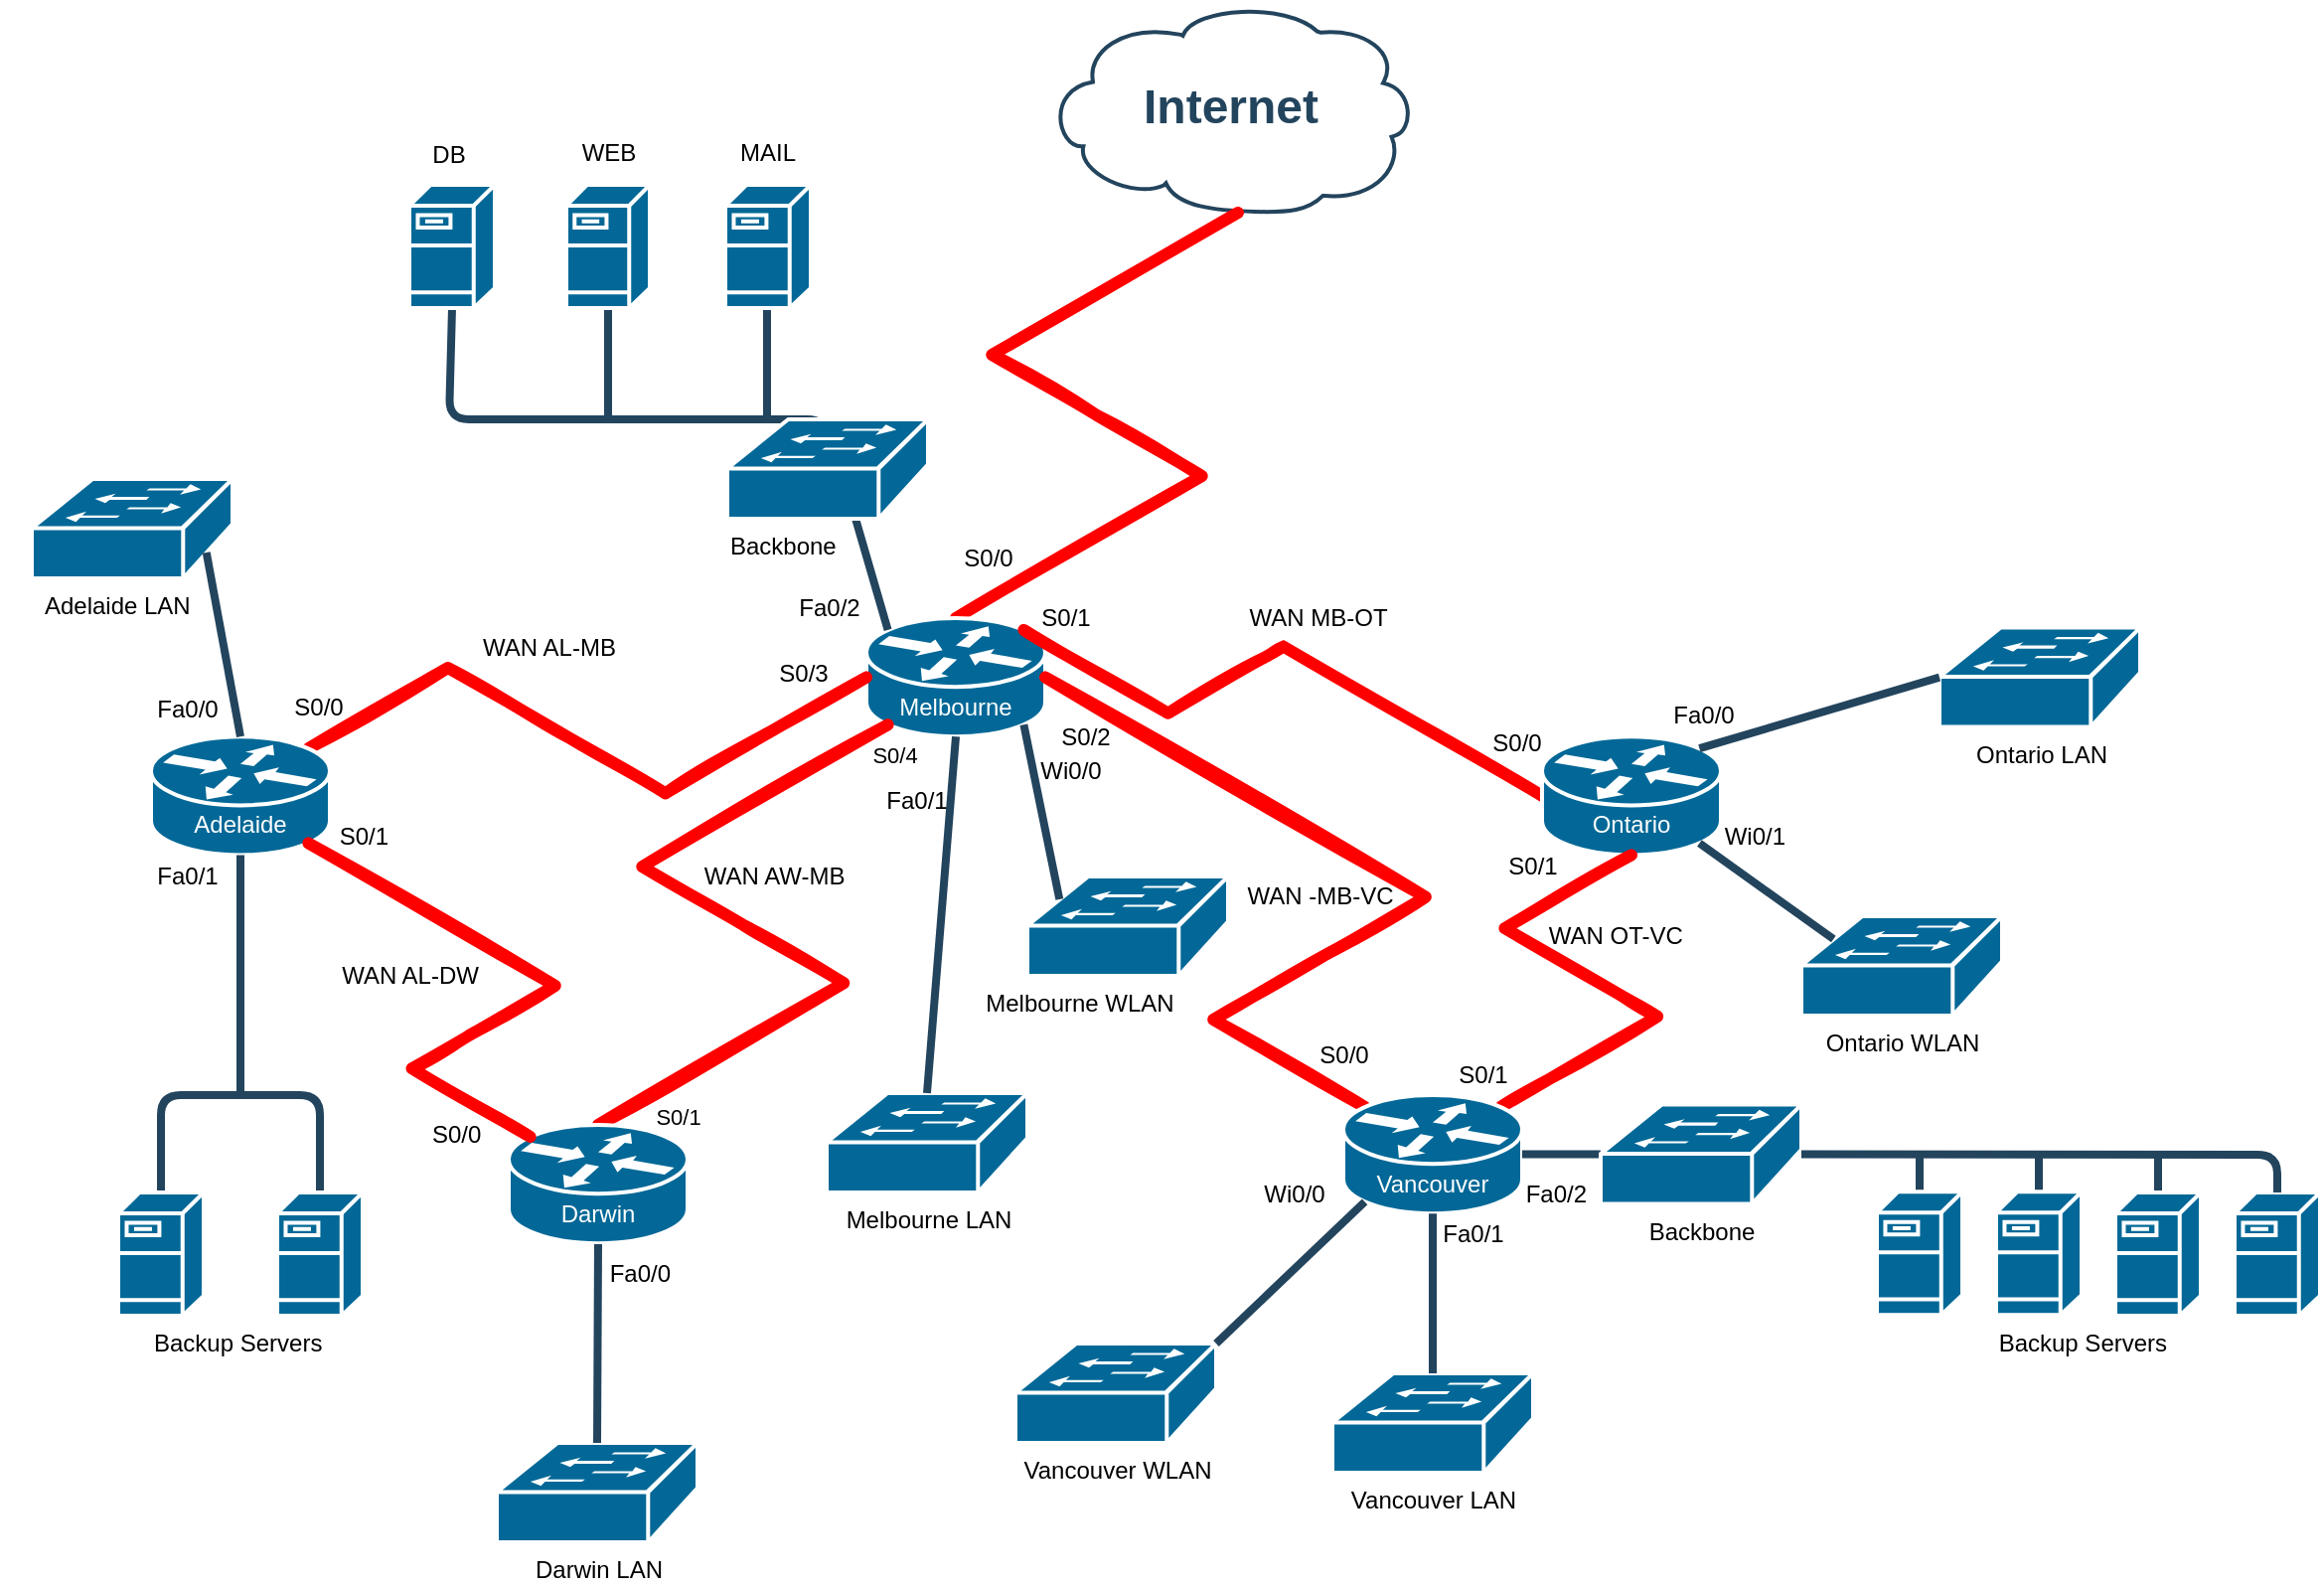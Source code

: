 <mxfile version="16.5.5" type="github">
  <diagram id="6a731a19-8d31-9384-78a2-239565b7b9f0" name="Page-1">
    <mxGraphModel dx="1422" dy="800" grid="1" gridSize="10" guides="1" tooltips="1" connect="1" arrows="1" fold="1" page="1" pageScale="1" pageWidth="827" pageHeight="1169" background="none" math="0" shadow="0">
      <root>
        <mxCell id="0" />
        <mxCell id="1" parent="0" />
        <mxCell id="2109" value="Internet" style="shape=mxgraph.cisco.storage.cloud;html=1;dashed=0;strokeColor=#23445D;fillColor=#ffffff;strokeWidth=2;fontFamily=Helvetica;fontSize=24;fontColor=#23445D;align=center;fontStyle=1" parent="1" vertex="1">
          <mxGeometry x="540" y="50" width="186" height="106" as="geometry" />
        </mxCell>
        <mxCell id="spcKTsgn2pda0706TFlu-2170" style="edgeStyle=isometricEdgeStyle;rounded=0;orthogonalLoop=1;jettySize=auto;html=1;strokeColor=#FF0000;strokeWidth=6;endArrow=none;endFill=0;sketch=1;exitX=0.5;exitY=0;exitDx=0;exitDy=0;exitPerimeter=0;" edge="1" parent="1" source="spcKTsgn2pda0706TFlu-2172">
          <mxGeometry relative="1" as="geometry">
            <mxPoint x="510" y="350" as="sourcePoint" />
            <mxPoint x="637" y="156" as="targetPoint" />
            <Array as="points" />
          </mxGeometry>
        </mxCell>
        <mxCell id="spcKTsgn2pda0706TFlu-2172" value="" style="shape=mxgraph.cisco.routers.router;html=1;pointerEvents=1;dashed=0;fillColor=#036897;strokeColor=#ffffff;strokeWidth=2;verticalLabelPosition=bottom;verticalAlign=top;align=center;outlineConnect=0;" vertex="1" parent="1">
          <mxGeometry x="450" y="360" width="90" height="59.62" as="geometry" />
        </mxCell>
        <mxCell id="spcKTsgn2pda0706TFlu-2173" style="edgeStyle=isometricEdgeStyle;rounded=0;orthogonalLoop=1;jettySize=auto;html=1;strokeColor=#FF0000;strokeWidth=6;endArrow=none;endFill=0;sketch=1;elbow=vertical;entryX=0.88;entryY=0.1;entryDx=0;entryDy=0;entryPerimeter=0;exitX=0;exitY=0.5;exitDx=0;exitDy=0;exitPerimeter=0;" edge="1" parent="1" source="spcKTsgn2pda0706TFlu-2174" target="spcKTsgn2pda0706TFlu-2172">
          <mxGeometry relative="1" as="geometry">
            <mxPoint x="800.8" y="379.582" as="sourcePoint" />
            <mxPoint x="540" y="343.81" as="targetPoint" />
            <Array as="points">
              <mxPoint x="650" y="380" />
              <mxPoint x="670" y="364" />
            </Array>
          </mxGeometry>
        </mxCell>
        <mxCell id="spcKTsgn2pda0706TFlu-2174" value="" style="shape=mxgraph.cisco.routers.router;html=1;pointerEvents=1;dashed=0;fillColor=#036897;strokeColor=#ffffff;strokeWidth=2;verticalLabelPosition=bottom;verticalAlign=top;align=center;outlineConnect=0;" vertex="1" parent="1">
          <mxGeometry x="790" y="419.62" width="90" height="59.62" as="geometry" />
        </mxCell>
        <mxCell id="spcKTsgn2pda0706TFlu-2177" style="edgeStyle=isometricEdgeStyle;rounded=0;orthogonalLoop=1;jettySize=auto;html=1;strokeColor=#FF0000;strokeWidth=6;endArrow=none;endFill=0;sketch=1;elbow=vertical;entryX=1;entryY=0.5;entryDx=0;entryDy=0;entryPerimeter=0;exitX=0.12;exitY=0.1;exitDx=0;exitDy=0;exitPerimeter=0;" edge="1" parent="1" source="spcKTsgn2pda0706TFlu-2180" target="spcKTsgn2pda0706TFlu-2172">
          <mxGeometry relative="1" as="geometry">
            <mxPoint x="700" y="610" as="sourcePoint" />
            <mxPoint x="480" y="509.778" as="targetPoint" />
            <Array as="points">
              <mxPoint x="680" y="530" />
            </Array>
          </mxGeometry>
        </mxCell>
        <mxCell id="spcKTsgn2pda0706TFlu-2178" style="edgeStyle=isometricEdgeStyle;rounded=0;orthogonalLoop=1;jettySize=auto;html=1;strokeColor=#FF0000;strokeWidth=6;endArrow=none;endFill=0;sketch=1;entryX=0.5;entryY=1;entryDx=0;entryDy=0;entryPerimeter=0;exitX=0.88;exitY=0.1;exitDx=0;exitDy=0;exitPerimeter=0;" edge="1" parent="1" source="spcKTsgn2pda0706TFlu-2180" target="spcKTsgn2pda0706TFlu-2174">
          <mxGeometry relative="1" as="geometry">
            <mxPoint x="770" y="620" as="sourcePoint" />
            <mxPoint x="910" y="400" as="targetPoint" />
            <Array as="points">
              <mxPoint x="830" y="550" />
            </Array>
          </mxGeometry>
        </mxCell>
        <mxCell id="spcKTsgn2pda0706TFlu-2180" value="" style="shape=mxgraph.cisco.routers.router;html=1;pointerEvents=1;dashed=0;fillColor=#036897;strokeColor=#ffffff;strokeWidth=2;verticalLabelPosition=bottom;verticalAlign=top;align=center;outlineConnect=0;" vertex="1" parent="1">
          <mxGeometry x="690" y="600" width="90" height="59.62" as="geometry" />
        </mxCell>
        <mxCell id="spcKTsgn2pda0706TFlu-2181" style="edgeStyle=isometricEdgeStyle;rounded=0;orthogonalLoop=1;jettySize=auto;html=1;strokeColor=#FF0000;strokeWidth=6;endArrow=none;endFill=0;sketch=1;entryX=0;entryY=0.5;entryDx=0;entryDy=0;entryPerimeter=0;exitX=0.88;exitY=0.1;exitDx=0;exitDy=0;exitPerimeter=0;" edge="1" parent="1" source="spcKTsgn2pda0706TFlu-2189" target="spcKTsgn2pda0706TFlu-2172">
          <mxGeometry relative="1" as="geometry">
            <mxPoint x="210" y="450" as="sourcePoint" />
            <mxPoint x="640" y="428" as="targetPoint" />
            <Array as="points">
              <mxPoint x="300" y="420" />
            </Array>
          </mxGeometry>
        </mxCell>
        <mxCell id="spcKTsgn2pda0706TFlu-2182" style="edgeStyle=isometricEdgeStyle;rounded=0;orthogonalLoop=1;jettySize=auto;html=1;strokeColor=#FF0000;strokeWidth=6;endArrow=none;endFill=0;sketch=1;entryX=0.12;entryY=0.9;entryDx=0;entryDy=0;entryPerimeter=0;exitX=0.5;exitY=0;exitDx=0;exitDy=0;exitPerimeter=0;" edge="1" parent="1" source="spcKTsgn2pda0706TFlu-2191" target="spcKTsgn2pda0706TFlu-2172">
          <mxGeometry relative="1" as="geometry">
            <mxPoint x="310" y="610" as="sourcePoint" />
            <mxPoint x="440" y="509.778" as="targetPoint" />
          </mxGeometry>
        </mxCell>
        <mxCell id="spcKTsgn2pda0706TFlu-2252" value="S0/4" style="edgeLabel;html=1;align=center;verticalAlign=middle;resizable=0;points=[];fontColor=#000000;" vertex="1" connectable="0" parent="spcKTsgn2pda0706TFlu-2182">
          <mxGeometry x="0.855" y="-10" relative="1" as="geometry">
            <mxPoint x="23" y="-8" as="offset" />
          </mxGeometry>
        </mxCell>
        <mxCell id="spcKTsgn2pda0706TFlu-2266" value="S0/1" style="edgeLabel;html=1;align=center;verticalAlign=middle;resizable=0;points=[];fontColor=#000000;" vertex="1" connectable="0" parent="spcKTsgn2pda0706TFlu-2182">
          <mxGeometry x="-0.802" y="-10" relative="1" as="geometry">
            <mxPoint y="7" as="offset" />
          </mxGeometry>
        </mxCell>
        <mxCell id="spcKTsgn2pda0706TFlu-2183" value="" style="elbow=horizontal;endArrow=none;html=1;strokeColor=#23445D;endFill=0;strokeWidth=4;rounded=1;entryX=0.12;entryY=0.1;entryDx=0;entryDy=0;entryPerimeter=0;startArrow=none;exitX=0.5;exitY=1;exitDx=0;exitDy=0;exitPerimeter=0;" edge="1" parent="1" source="spcKTsgn2pda0706TFlu-2201" target="spcKTsgn2pda0706TFlu-2172">
          <mxGeometry width="100" height="100" relative="1" as="geometry">
            <mxPoint x="240" y="200" as="sourcePoint" />
            <mxPoint x="410" y="350" as="targetPoint" />
            <Array as="points">
              <mxPoint x="240" y="260" />
              <mxPoint x="430" y="260" />
            </Array>
          </mxGeometry>
        </mxCell>
        <mxCell id="spcKTsgn2pda0706TFlu-2184" value="" style="elbow=horizontal;endArrow=none;html=1;strokeColor=#23445D;endFill=0;strokeWidth=4;rounded=1;" edge="1" parent="1">
          <mxGeometry width="100" height="100" relative="1" as="geometry">
            <mxPoint x="320" y="260" as="sourcePoint" />
            <mxPoint x="320" y="200" as="targetPoint" />
          </mxGeometry>
        </mxCell>
        <mxCell id="spcKTsgn2pda0706TFlu-2185" value="" style="elbow=horizontal;endArrow=none;html=1;strokeColor=#23445D;endFill=0;strokeWidth=4;rounded=1;" edge="1" parent="1">
          <mxGeometry width="100" height="100" relative="1" as="geometry">
            <mxPoint x="400" y="260" as="sourcePoint" />
            <mxPoint x="400" y="200" as="targetPoint" />
          </mxGeometry>
        </mxCell>
        <mxCell id="spcKTsgn2pda0706TFlu-2186" value="&lt;font color=&quot;#ffffff&quot;&gt;Melbourne&lt;/font&gt;" style="text;html=1;strokeColor=none;fillColor=none;align=center;verticalAlign=middle;whiteSpace=wrap;rounded=0;" vertex="1" parent="1">
          <mxGeometry x="465" y="389.62" width="60" height="30" as="geometry" />
        </mxCell>
        <mxCell id="spcKTsgn2pda0706TFlu-2187" value="&lt;font color=&quot;#ffffff&quot;&gt;Ontario&lt;/font&gt;" style="text;html=1;strokeColor=none;fillColor=none;align=center;verticalAlign=middle;whiteSpace=wrap;rounded=0;" vertex="1" parent="1">
          <mxGeometry x="805" y="449.24" width="60" height="30" as="geometry" />
        </mxCell>
        <mxCell id="spcKTsgn2pda0706TFlu-2188" value="&lt;font color=&quot;#ffffff&quot;&gt;Vancouver&lt;/font&gt;" style="text;html=1;strokeColor=none;fillColor=none;align=center;verticalAlign=middle;whiteSpace=wrap;rounded=0;" vertex="1" parent="1">
          <mxGeometry x="705" y="629.81" width="60" height="30" as="geometry" />
        </mxCell>
        <mxCell id="spcKTsgn2pda0706TFlu-2189" value="" style="shape=mxgraph.cisco.routers.router;html=1;pointerEvents=1;dashed=0;fillColor=#036897;strokeColor=#ffffff;strokeWidth=2;verticalLabelPosition=bottom;verticalAlign=top;align=center;outlineConnect=0;" vertex="1" parent="1">
          <mxGeometry x="90" y="419.62" width="90" height="59.62" as="geometry" />
        </mxCell>
        <mxCell id="spcKTsgn2pda0706TFlu-2190" value="&lt;font color=&quot;#ffffff&quot;&gt;Adelaide&lt;/font&gt;" style="text;html=1;strokeColor=none;fillColor=none;align=center;verticalAlign=middle;whiteSpace=wrap;rounded=0;" vertex="1" parent="1">
          <mxGeometry x="105" y="449.24" width="60" height="30" as="geometry" />
        </mxCell>
        <mxCell id="spcKTsgn2pda0706TFlu-2191" value="" style="shape=mxgraph.cisco.routers.router;html=1;pointerEvents=1;dashed=0;fillColor=#036897;strokeColor=#ffffff;strokeWidth=2;verticalLabelPosition=bottom;verticalAlign=top;align=center;outlineConnect=0;" vertex="1" parent="1">
          <mxGeometry x="270" y="615" width="90" height="59.62" as="geometry" />
        </mxCell>
        <mxCell id="spcKTsgn2pda0706TFlu-2192" value="&lt;font color=&quot;#ffffff&quot;&gt;Darwin&lt;/font&gt;" style="text;html=1;strokeColor=none;fillColor=none;align=center;verticalAlign=middle;whiteSpace=wrap;rounded=0;" vertex="1" parent="1">
          <mxGeometry x="285" y="644.62" width="60" height="30" as="geometry" />
        </mxCell>
        <mxCell id="spcKTsgn2pda0706TFlu-2193" style="edgeStyle=isometricEdgeStyle;rounded=0;orthogonalLoop=1;jettySize=auto;html=1;strokeColor=#FF0000;strokeWidth=6;endArrow=none;endFill=0;sketch=1;elbow=vertical;entryX=0.88;entryY=0.9;entryDx=0;entryDy=0;entryPerimeter=0;exitX=0.12;exitY=0.1;exitDx=0;exitDy=0;exitPerimeter=0;" edge="1" parent="1" source="spcKTsgn2pda0706TFlu-2191" target="spcKTsgn2pda0706TFlu-2189">
          <mxGeometry relative="1" as="geometry">
            <mxPoint x="490.8" y="505.55" as="sourcePoint" />
            <mxPoint x="230" y="469.778" as="targetPoint" />
            <Array as="points">
              <mxPoint x="250" y="570" />
            </Array>
          </mxGeometry>
        </mxCell>
        <mxCell id="spcKTsgn2pda0706TFlu-2194" value="" style="elbow=horizontal;endArrow=none;html=1;strokeColor=#23445D;endFill=0;strokeWidth=4;rounded=1;entryX=0.5;entryY=1;entryDx=0;entryDy=0;entryPerimeter=0;fontColor=#FFFFFF;" edge="1" parent="1" target="spcKTsgn2pda0706TFlu-2189">
          <mxGeometry width="100" height="100" relative="1" as="geometry">
            <mxPoint x="135" y="600" as="sourcePoint" />
            <mxPoint x="253" y="340" as="targetPoint" />
            <Array as="points">
              <mxPoint x="135" y="540" />
            </Array>
          </mxGeometry>
        </mxCell>
        <mxCell id="spcKTsgn2pda0706TFlu-2195" value="" style="elbow=horizontal;endArrow=none;html=1;strokeColor=#23445D;endFill=0;strokeWidth=4;rounded=1;fontColor=#FFFFFF;" edge="1" parent="1" source="spcKTsgn2pda0706TFlu-2207" target="spcKTsgn2pda0706TFlu-2208">
          <mxGeometry width="100" height="100" relative="1" as="geometry">
            <mxPoint x="95" y="680" as="sourcePoint" />
            <mxPoint x="175" y="680" as="targetPoint" />
            <Array as="points">
              <mxPoint x="95" y="600" />
              <mxPoint x="175" y="600" />
            </Array>
          </mxGeometry>
        </mxCell>
        <mxCell id="spcKTsgn2pda0706TFlu-2196" value="" style="elbow=horizontal;endArrow=none;html=1;strokeColor=#23445D;endFill=0;strokeWidth=4;rounded=1;entryX=1;entryY=0.5;entryDx=0;entryDy=0;entryPerimeter=0;fontColor=#FFFFFF;startArrow=none;" edge="1" parent="1" source="spcKTsgn2pda0706TFlu-2239" target="spcKTsgn2pda0706TFlu-2180">
          <mxGeometry width="100" height="100" relative="1" as="geometry">
            <mxPoint x="1160" y="680" as="sourcePoint" />
            <mxPoint x="880" y="629.62" as="targetPoint" />
            <Array as="points" />
          </mxGeometry>
        </mxCell>
        <mxCell id="spcKTsgn2pda0706TFlu-2197" value="" style="elbow=horizontal;endArrow=none;html=1;strokeColor=#23445D;endFill=0;strokeWidth=4;rounded=1;fontColor=#FFFFFF;" edge="1" parent="1" source="spcKTsgn2pda0706TFlu-2210">
          <mxGeometry width="100" height="100" relative="1" as="geometry">
            <mxPoint x="1100" y="680" as="sourcePoint" />
            <mxPoint x="1100" y="630" as="targetPoint" />
          </mxGeometry>
        </mxCell>
        <mxCell id="spcKTsgn2pda0706TFlu-2199" value="" style="elbow=horizontal;endArrow=none;html=1;strokeColor=#23445D;endFill=0;strokeWidth=4;rounded=1;fontColor=#FFFFFF;" edge="1" parent="1" source="spcKTsgn2pda0706TFlu-2211">
          <mxGeometry width="100" height="100" relative="1" as="geometry">
            <mxPoint x="1040" y="679.62" as="sourcePoint" />
            <mxPoint x="1040" y="629.62" as="targetPoint" />
          </mxGeometry>
        </mxCell>
        <mxCell id="spcKTsgn2pda0706TFlu-2200" value="" style="elbow=horizontal;endArrow=none;html=1;strokeColor=#23445D;endFill=0;strokeWidth=4;rounded=1;fontColor=#FFFFFF;" edge="1" parent="1" source="spcKTsgn2pda0706TFlu-2212">
          <mxGeometry width="100" height="100" relative="1" as="geometry">
            <mxPoint x="980" y="679.62" as="sourcePoint" />
            <mxPoint x="980" y="629.62" as="targetPoint" />
          </mxGeometry>
        </mxCell>
        <mxCell id="spcKTsgn2pda0706TFlu-2201" value="" style="shape=mxgraph.cisco.servers.fileserver;html=1;pointerEvents=1;dashed=0;fillColor=#036897;strokeColor=#ffffff;strokeWidth=2;verticalLabelPosition=bottom;verticalAlign=top;align=center;outlineConnect=0;" vertex="1" parent="1">
          <mxGeometry x="220" y="142" width="43" height="62" as="geometry" />
        </mxCell>
        <mxCell id="spcKTsgn2pda0706TFlu-2202" value="" style="shape=mxgraph.cisco.servers.fileserver;html=1;pointerEvents=1;dashed=0;fillColor=#036897;strokeColor=#ffffff;strokeWidth=2;verticalLabelPosition=bottom;verticalAlign=top;align=center;outlineConnect=0;" vertex="1" parent="1">
          <mxGeometry x="299" y="142" width="42" height="62" as="geometry" />
        </mxCell>
        <mxCell id="spcKTsgn2pda0706TFlu-2203" value="" style="shape=mxgraph.cisco.servers.fileserver;html=1;pointerEvents=1;dashed=0;fillColor=#036897;strokeColor=#ffffff;strokeWidth=2;verticalLabelPosition=bottom;verticalAlign=top;align=center;outlineConnect=0;" vertex="1" parent="1">
          <mxGeometry x="379" y="142" width="43" height="62" as="geometry" />
        </mxCell>
        <mxCell id="spcKTsgn2pda0706TFlu-2204" value="DB" style="text;html=1;strokeColor=none;fillColor=none;align=center;verticalAlign=middle;whiteSpace=wrap;rounded=0;fontColor=#000000;" vertex="1" parent="1">
          <mxGeometry x="210" y="112" width="60" height="30" as="geometry" />
        </mxCell>
        <mxCell id="spcKTsgn2pda0706TFlu-2205" value="WEB" style="text;html=1;align=center;verticalAlign=middle;resizable=0;points=[];autosize=1;strokeColor=none;fillColor=none;fontColor=#000000;" vertex="1" parent="1">
          <mxGeometry x="300" y="116" width="40" height="20" as="geometry" />
        </mxCell>
        <mxCell id="spcKTsgn2pda0706TFlu-2206" value="MAIL" style="text;html=1;align=center;verticalAlign=middle;resizable=0;points=[];autosize=1;strokeColor=none;fillColor=none;fontColor=#000000;" vertex="1" parent="1">
          <mxGeometry x="380" y="116" width="40" height="20" as="geometry" />
        </mxCell>
        <mxCell id="spcKTsgn2pda0706TFlu-2207" value="&amp;nbsp; &amp;nbsp; &amp;nbsp; &amp;nbsp; &amp;nbsp; &amp;nbsp; &amp;nbsp; &amp;nbsp; &amp;nbsp; &amp;nbsp; &amp;nbsp; &amp;nbsp;Backup Servers" style="shape=mxgraph.cisco.servers.fileserver;html=1;pointerEvents=1;dashed=0;fillColor=#036897;strokeColor=#ffffff;strokeWidth=2;verticalLabelPosition=bottom;verticalAlign=top;align=center;outlineConnect=0;fontColor=#000000;" vertex="1" parent="1">
          <mxGeometry x="73.5" y="649" width="43" height="62" as="geometry" />
        </mxCell>
        <mxCell id="spcKTsgn2pda0706TFlu-2208" value="" style="shape=mxgraph.cisco.servers.fileserver;html=1;pointerEvents=1;dashed=0;fillColor=#036897;strokeColor=#ffffff;strokeWidth=2;verticalLabelPosition=bottom;verticalAlign=top;align=center;outlineConnect=0;fontColor=#000000;" vertex="1" parent="1">
          <mxGeometry x="153.5" y="649" width="43" height="62" as="geometry" />
        </mxCell>
        <mxCell id="spcKTsgn2pda0706TFlu-2209" value="" style="shape=mxgraph.cisco.servers.fileserver;html=1;pointerEvents=1;dashed=0;fillColor=#036897;strokeColor=#ffffff;strokeWidth=2;verticalLabelPosition=bottom;verticalAlign=top;align=center;outlineConnect=0;fontColor=#000000;" vertex="1" parent="1">
          <mxGeometry x="1138.5" y="649" width="43" height="62" as="geometry" />
        </mxCell>
        <mxCell id="spcKTsgn2pda0706TFlu-2210" value="" style="shape=mxgraph.cisco.servers.fileserver;html=1;pointerEvents=1;dashed=0;fillColor=#036897;strokeColor=#ffffff;strokeWidth=2;verticalLabelPosition=bottom;verticalAlign=top;align=center;outlineConnect=0;fontColor=#000000;" vertex="1" parent="1">
          <mxGeometry x="1078.5" y="649" width="43" height="62" as="geometry" />
        </mxCell>
        <mxCell id="spcKTsgn2pda0706TFlu-2211" value="&amp;nbsp; &amp;nbsp; &amp;nbsp; &amp;nbsp; &amp;nbsp; &amp;nbsp; &amp;nbsp;Backup Servers" style="shape=mxgraph.cisco.servers.fileserver;html=1;pointerEvents=1;dashed=0;fillColor=#036897;strokeColor=#ffffff;strokeWidth=2;verticalLabelPosition=bottom;verticalAlign=top;align=center;outlineConnect=0;fontColor=#000000;" vertex="1" parent="1">
          <mxGeometry x="1018.5" y="648.62" width="43" height="62" as="geometry" />
        </mxCell>
        <mxCell id="spcKTsgn2pda0706TFlu-2212" value="" style="shape=mxgraph.cisco.servers.fileserver;html=1;pointerEvents=1;dashed=0;fillColor=#036897;strokeColor=#ffffff;strokeWidth=2;verticalLabelPosition=bottom;verticalAlign=top;align=center;outlineConnect=0;fontColor=#000000;" vertex="1" parent="1">
          <mxGeometry x="958.5" y="648.62" width="43" height="62" as="geometry" />
        </mxCell>
        <mxCell id="spcKTsgn2pda0706TFlu-2218" value="Melbourne LAN" style="shape=mxgraph.cisco.switches.workgroup_switch;html=1;pointerEvents=1;dashed=0;fillColor=#036897;strokeColor=#ffffff;strokeWidth=2;verticalLabelPosition=bottom;verticalAlign=top;align=center;outlineConnect=0;fontColor=#000000;" vertex="1" parent="1">
          <mxGeometry x="430.0" y="599" width="101" height="50" as="geometry" />
        </mxCell>
        <mxCell id="spcKTsgn2pda0706TFlu-2219" value="" style="elbow=horizontal;endArrow=none;html=1;strokeColor=#23445D;endFill=0;strokeWidth=4;rounded=1;fontColor=#000000;exitX=0.5;exitY=0;exitDx=0;exitDy=0;exitPerimeter=0;entryX=0.5;entryY=1;entryDx=0;entryDy=0;entryPerimeter=0;" edge="1" source="spcKTsgn2pda0706TFlu-2218" parent="1" target="spcKTsgn2pda0706TFlu-2172">
          <mxGeometry width="100" height="100" relative="1" as="geometry">
            <mxPoint x="448" y="840.06" as="sourcePoint" />
            <mxPoint x="495" y="434.62" as="targetPoint" />
          </mxGeometry>
        </mxCell>
        <mxCell id="spcKTsgn2pda0706TFlu-2220" value="Melbourne WLAN&amp;nbsp; &amp;nbsp; &amp;nbsp; &amp;nbsp; &amp;nbsp; &amp;nbsp; &amp;nbsp; &amp;nbsp;" style="shape=mxgraph.cisco.switches.workgroup_switch;html=1;pointerEvents=1;dashed=0;fillColor=#036897;strokeColor=#ffffff;strokeWidth=2;verticalLabelPosition=bottom;verticalAlign=top;align=center;outlineConnect=0;fontColor=#000000;" vertex="1" parent="1">
          <mxGeometry x="531.0" y="490" width="101" height="50" as="geometry" />
        </mxCell>
        <mxCell id="spcKTsgn2pda0706TFlu-2221" value="" style="elbow=horizontal;endArrow=none;html=1;strokeColor=#23445D;endFill=0;strokeWidth=4;rounded=1;fontColor=#000000;exitX=0.16;exitY=0.23;exitDx=0;exitDy=0;exitPerimeter=0;entryX=0.88;entryY=0.9;entryDx=0;entryDy=0;entryPerimeter=0;" edge="1" source="spcKTsgn2pda0706TFlu-2220" parent="1" target="spcKTsgn2pda0706TFlu-2172">
          <mxGeometry width="100" height="100" relative="1" as="geometry">
            <mxPoint x="498" y="539.49" as="sourcePoint" />
            <mxPoint x="571" y="374.43" as="targetPoint" />
          </mxGeometry>
        </mxCell>
        <mxCell id="spcKTsgn2pda0706TFlu-2222" value="Adelaide LAN&amp;nbsp; &amp;nbsp; &amp;nbsp;" style="shape=mxgraph.cisco.switches.workgroup_switch;html=1;pointerEvents=1;dashed=0;fillColor=#036897;strokeColor=#ffffff;strokeWidth=2;verticalLabelPosition=bottom;verticalAlign=top;align=center;outlineConnect=0;fontColor=#000000;" vertex="1" parent="1">
          <mxGeometry x="30.0" y="290" width="101" height="50" as="geometry" />
        </mxCell>
        <mxCell id="spcKTsgn2pda0706TFlu-2223" value="" style="elbow=horizontal;endArrow=none;html=1;strokeColor=#23445D;endFill=0;strokeWidth=4;rounded=1;fontColor=#000000;exitX=0.87;exitY=0.74;exitDx=0;exitDy=0;exitPerimeter=0;entryX=0.5;entryY=0;entryDx=0;entryDy=0;entryPerimeter=0;" edge="1" source="spcKTsgn2pda0706TFlu-2222" parent="1" target="spcKTsgn2pda0706TFlu-2189">
          <mxGeometry width="100" height="100" relative="1" as="geometry">
            <mxPoint x="-2" y="335.06" as="sourcePoint" />
            <mxPoint x="91" y="409.62" as="targetPoint" />
          </mxGeometry>
        </mxCell>
        <mxCell id="spcKTsgn2pda0706TFlu-2224" value="Darwin LAN" style="shape=mxgraph.cisco.switches.workgroup_switch;html=1;pointerEvents=1;dashed=0;fillColor=#036897;strokeColor=#ffffff;strokeWidth=2;verticalLabelPosition=bottom;verticalAlign=top;align=center;outlineConnect=0;fontColor=#000000;" vertex="1" parent="1">
          <mxGeometry x="264.0" y="775" width="101" height="50" as="geometry" />
        </mxCell>
        <mxCell id="spcKTsgn2pda0706TFlu-2225" value="" style="elbow=horizontal;endArrow=none;html=1;strokeColor=#23445D;endFill=0;strokeWidth=4;rounded=1;fontColor=#000000;exitX=0.5;exitY=0;exitDx=0;exitDy=0;exitPerimeter=0;" edge="1" source="spcKTsgn2pda0706TFlu-2224" parent="1">
          <mxGeometry width="100" height="100" relative="1" as="geometry">
            <mxPoint x="242" y="840.06" as="sourcePoint" />
            <mxPoint x="315" y="675" as="targetPoint" />
          </mxGeometry>
        </mxCell>
        <mxCell id="spcKTsgn2pda0706TFlu-2226" value="Vancouver WLAN" style="shape=mxgraph.cisco.switches.workgroup_switch;html=1;pointerEvents=1;dashed=0;fillColor=#036897;strokeColor=#ffffff;strokeWidth=2;verticalLabelPosition=bottom;verticalAlign=top;align=center;outlineConnect=0;fontColor=#000000;" vertex="1" parent="1">
          <mxGeometry x="525.0" y="725" width="101" height="50" as="geometry" />
        </mxCell>
        <mxCell id="spcKTsgn2pda0706TFlu-2227" value="" style="elbow=horizontal;endArrow=none;html=1;strokeColor=#23445D;endFill=0;strokeWidth=4;rounded=1;fontColor=#000000;exitX=1;exitY=0;exitDx=0;exitDy=0;exitPerimeter=0;entryX=0.12;entryY=0.9;entryDx=0;entryDy=0;entryPerimeter=0;" edge="1" source="spcKTsgn2pda0706TFlu-2226" parent="1" target="spcKTsgn2pda0706TFlu-2180">
          <mxGeometry width="100" height="100" relative="1" as="geometry">
            <mxPoint x="558" y="805.06" as="sourcePoint" />
            <mxPoint x="631" y="640" as="targetPoint" />
          </mxGeometry>
        </mxCell>
        <mxCell id="spcKTsgn2pda0706TFlu-2228" value="Vancouver LAN" style="shape=mxgraph.cisco.switches.workgroup_switch;html=1;pointerEvents=1;dashed=0;fillColor=#036897;strokeColor=#ffffff;strokeWidth=2;verticalLabelPosition=bottom;verticalAlign=top;align=center;outlineConnect=0;fontColor=#000000;" vertex="1" parent="1">
          <mxGeometry x="684.5" y="740" width="101" height="50" as="geometry" />
        </mxCell>
        <mxCell id="spcKTsgn2pda0706TFlu-2229" value="" style="elbow=horizontal;endArrow=none;html=1;strokeColor=#23445D;endFill=0;strokeWidth=4;rounded=1;fontColor=#000000;exitX=0.5;exitY=0;exitDx=0;exitDy=0;exitPerimeter=0;entryX=0.5;entryY=1;entryDx=0;entryDy=0;entryPerimeter=0;" edge="1" source="spcKTsgn2pda0706TFlu-2228" parent="1" target="spcKTsgn2pda0706TFlu-2180">
          <mxGeometry width="100" height="100" relative="1" as="geometry">
            <mxPoint x="667" y="855.06" as="sourcePoint" />
            <mxPoint x="740" y="680" as="targetPoint" />
          </mxGeometry>
        </mxCell>
        <mxCell id="spcKTsgn2pda0706TFlu-2230" value="Ontario LAN" style="shape=mxgraph.cisco.switches.workgroup_switch;html=1;pointerEvents=1;dashed=0;fillColor=#036897;strokeColor=#ffffff;strokeWidth=2;verticalLabelPosition=bottom;verticalAlign=top;align=center;outlineConnect=0;fontColor=#000000;labelPosition=center;" vertex="1" parent="1">
          <mxGeometry x="990.0" y="364.81" width="101" height="50" as="geometry" />
        </mxCell>
        <mxCell id="spcKTsgn2pda0706TFlu-2231" value="" style="elbow=horizontal;endArrow=none;html=1;strokeColor=#23445D;endFill=0;strokeWidth=4;rounded=1;fontColor=#000000;exitX=0;exitY=0.5;exitDx=0;exitDy=0;exitPerimeter=0;entryX=0.88;entryY=0.1;entryDx=0;entryDy=0;entryPerimeter=0;" edge="1" source="spcKTsgn2pda0706TFlu-2230" parent="1" target="spcKTsgn2pda0706TFlu-2174">
          <mxGeometry width="100" height="100" relative="1" as="geometry">
            <mxPoint x="807" y="385.06" as="sourcePoint" />
            <mxPoint x="880" y="220" as="targetPoint" />
          </mxGeometry>
        </mxCell>
        <mxCell id="spcKTsgn2pda0706TFlu-2232" value="Ontario WLAN" style="shape=mxgraph.cisco.switches.workgroup_switch;html=1;pointerEvents=1;dashed=0;fillColor=#036897;strokeColor=#ffffff;strokeWidth=2;verticalLabelPosition=bottom;verticalAlign=top;align=center;outlineConnect=0;fontColor=#000000;" vertex="1" parent="1">
          <mxGeometry x="920.5" y="510" width="101" height="50" as="geometry" />
        </mxCell>
        <mxCell id="spcKTsgn2pda0706TFlu-2233" value="" style="elbow=horizontal;endArrow=none;html=1;strokeColor=#23445D;endFill=0;strokeWidth=4;rounded=1;fontColor=#000000;exitX=0.16;exitY=0.23;exitDx=0;exitDy=0;exitPerimeter=0;entryX=0.88;entryY=0.9;entryDx=0;entryDy=0;entryPerimeter=0;" edge="1" source="spcKTsgn2pda0706TFlu-2232" parent="1" target="spcKTsgn2pda0706TFlu-2174">
          <mxGeometry width="100" height="100" relative="1" as="geometry">
            <mxPoint x="940" y="585.06" as="sourcePoint" />
            <mxPoint x="1013" y="420" as="targetPoint" />
          </mxGeometry>
        </mxCell>
        <mxCell id="spcKTsgn2pda0706TFlu-2234" value="S0/0" style="text;html=1;align=center;verticalAlign=middle;resizable=0;points=[];autosize=1;strokeColor=none;fillColor=none;fontColor=#000000;" vertex="1" parent="1">
          <mxGeometry x="491" y="320" width="40" height="20" as="geometry" />
        </mxCell>
        <mxCell id="spcKTsgn2pda0706TFlu-2236" value="S0/1" style="text;html=1;align=center;verticalAlign=middle;resizable=0;points=[];autosize=1;strokeColor=none;fillColor=none;fontColor=#000000;" vertex="1" parent="1">
          <mxGeometry x="530" y="350" width="40" height="20" as="geometry" />
        </mxCell>
        <mxCell id="spcKTsgn2pda0706TFlu-2237" value="S0/2" style="text;html=1;align=center;verticalAlign=middle;resizable=0;points=[];autosize=1;strokeColor=none;fillColor=none;fontColor=#000000;" vertex="1" parent="1">
          <mxGeometry x="540" y="410" width="40" height="20" as="geometry" />
        </mxCell>
        <mxCell id="spcKTsgn2pda0706TFlu-2239" value="Backbone" style="shape=mxgraph.cisco.switches.workgroup_switch;html=1;pointerEvents=1;dashed=0;fillColor=#036897;strokeColor=#ffffff;strokeWidth=2;verticalLabelPosition=bottom;verticalAlign=top;align=center;outlineConnect=0;fontColor=#000000;" vertex="1" parent="1">
          <mxGeometry x="819.5" y="604.81" width="101" height="50" as="geometry" />
        </mxCell>
        <mxCell id="spcKTsgn2pda0706TFlu-2244" value="" style="elbow=horizontal;endArrow=none;html=1;strokeColor=#23445D;endFill=0;strokeWidth=4;rounded=1;entryX=1;entryY=0.5;entryDx=0;entryDy=0;entryPerimeter=0;fontColor=#FFFFFF;" edge="1" parent="1" source="spcKTsgn2pda0706TFlu-2209" target="spcKTsgn2pda0706TFlu-2239">
          <mxGeometry width="100" height="100" relative="1" as="geometry">
            <mxPoint x="1160" y="649" as="sourcePoint" />
            <mxPoint x="780" y="629.81" as="targetPoint" />
            <Array as="points">
              <mxPoint x="1160" y="630" />
            </Array>
          </mxGeometry>
        </mxCell>
        <mxCell id="spcKTsgn2pda0706TFlu-2247" value="Backbone&amp;nbsp; &amp;nbsp; &amp;nbsp; &amp;nbsp; &amp;nbsp; &amp;nbsp; &amp;nbsp;&amp;nbsp;" style="shape=mxgraph.cisco.switches.workgroup_switch;html=1;pointerEvents=1;dashed=0;fillColor=#036897;strokeColor=#ffffff;strokeWidth=2;verticalLabelPosition=bottom;verticalAlign=top;align=center;outlineConnect=0;fontColor=#000000;" vertex="1" parent="1">
          <mxGeometry x="380.0" y="260" width="101" height="50" as="geometry" />
        </mxCell>
        <mxCell id="spcKTsgn2pda0706TFlu-2249" value="Fa0/2" style="text;html=1;align=center;verticalAlign=middle;resizable=0;points=[];autosize=1;strokeColor=none;fillColor=none;fontColor=#000000;" vertex="1" parent="1">
          <mxGeometry x="405.5" y="344.81" width="50" height="20" as="geometry" />
        </mxCell>
        <mxCell id="spcKTsgn2pda0706TFlu-2250" value="S0/3" style="text;html=1;align=center;verticalAlign=middle;resizable=0;points=[];autosize=1;strokeColor=none;fillColor=none;fontColor=#000000;" vertex="1" parent="1">
          <mxGeometry x="398" y="378" width="40" height="20" as="geometry" />
        </mxCell>
        <mxCell id="spcKTsgn2pda0706TFlu-2253" value="Wi0/0" style="text;html=1;strokeColor=none;fillColor=none;align=center;verticalAlign=middle;whiteSpace=wrap;rounded=0;fontColor=#000000;" vertex="1" parent="1">
          <mxGeometry x="523" y="421.62" width="60" height="30" as="geometry" />
        </mxCell>
        <mxCell id="spcKTsgn2pda0706TFlu-2254" value="Fa0/1" style="text;html=1;align=center;verticalAlign=middle;resizable=0;points=[];autosize=1;strokeColor=none;fillColor=none;fontColor=#000000;" vertex="1" parent="1">
          <mxGeometry x="450" y="442" width="50" height="20" as="geometry" />
        </mxCell>
        <mxCell id="spcKTsgn2pda0706TFlu-2255" value="WAN MB-OT" style="text;html=1;align=center;verticalAlign=middle;resizable=0;points=[];autosize=1;strokeColor=none;fillColor=none;fontColor=#000000;" vertex="1" parent="1">
          <mxGeometry x="632" y="350" width="90" height="20" as="geometry" />
        </mxCell>
        <mxCell id="spcKTsgn2pda0706TFlu-2256" value="WAN -MB-VC" style="text;html=1;align=center;verticalAlign=middle;resizable=0;points=[];autosize=1;strokeColor=none;fillColor=none;fontColor=#000000;" vertex="1" parent="1">
          <mxGeometry x="633" y="490" width="90" height="20" as="geometry" />
        </mxCell>
        <mxCell id="spcKTsgn2pda0706TFlu-2257" value="&amp;nbsp; &amp;nbsp; &amp;nbsp; &amp;nbsp; &amp;nbsp; WAN OT-VC" style="text;html=1;align=center;verticalAlign=middle;resizable=0;points=[];autosize=1;strokeColor=none;fillColor=none;fontColor=#000000;" vertex="1" parent="1">
          <mxGeometry x="750" y="510" width="120" height="20" as="geometry" />
        </mxCell>
        <mxCell id="spcKTsgn2pda0706TFlu-2258" value="WAN AL-MB" style="text;html=1;align=center;verticalAlign=middle;resizable=0;points=[];autosize=1;strokeColor=none;fillColor=none;fontColor=#000000;" vertex="1" parent="1">
          <mxGeometry x="250" y="364.81" width="80" height="20" as="geometry" />
        </mxCell>
        <mxCell id="spcKTsgn2pda0706TFlu-2259" value="WAN AL-DW" style="text;html=1;align=center;verticalAlign=middle;resizable=0;points=[];autosize=1;strokeColor=none;fillColor=none;fontColor=#000000;" vertex="1" parent="1">
          <mxGeometry x="180" y="530" width="80" height="20" as="geometry" />
        </mxCell>
        <mxCell id="spcKTsgn2pda0706TFlu-2260" value="&amp;nbsp; &amp;nbsp; &amp;nbsp; &amp;nbsp; &amp;nbsp; &amp;nbsp; &amp;nbsp; WAN AW-MB" style="text;html=1;align=center;verticalAlign=middle;resizable=0;points=[];autosize=1;strokeColor=none;fillColor=none;fontColor=#000000;" vertex="1" parent="1">
          <mxGeometry x="315" y="480" width="130" height="20" as="geometry" />
        </mxCell>
        <mxCell id="spcKTsgn2pda0706TFlu-2261" value="Fa0/0" style="text;html=1;align=center;verticalAlign=middle;resizable=0;points=[];autosize=1;strokeColor=none;fillColor=none;fontColor=#000000;" vertex="1" parent="1">
          <mxGeometry x="83" y="396" width="50" height="20" as="geometry" />
        </mxCell>
        <mxCell id="spcKTsgn2pda0706TFlu-2262" value="Fa0/1" style="text;html=1;align=center;verticalAlign=middle;resizable=0;points=[];autosize=1;strokeColor=none;fillColor=none;fontColor=#000000;" vertex="1" parent="1">
          <mxGeometry x="83" y="480" width="50" height="20" as="geometry" />
        </mxCell>
        <mxCell id="spcKTsgn2pda0706TFlu-2263" value="S0/0" style="text;html=1;align=center;verticalAlign=middle;resizable=0;points=[];autosize=1;strokeColor=none;fillColor=none;fontColor=#000000;" vertex="1" parent="1">
          <mxGeometry x="153.5" y="394.62" width="40" height="20" as="geometry" />
        </mxCell>
        <mxCell id="spcKTsgn2pda0706TFlu-2264" value="&amp;nbsp; &amp;nbsp; S0/1" style="text;html=1;align=center;verticalAlign=middle;resizable=0;points=[];autosize=1;strokeColor=none;fillColor=none;fontColor=#000000;" vertex="1" parent="1">
          <mxGeometry x="165" y="460" width="50" height="20" as="geometry" />
        </mxCell>
        <mxCell id="spcKTsgn2pda0706TFlu-2265" value="&amp;nbsp; S0/0" style="text;html=1;align=center;verticalAlign=middle;resizable=0;points=[];autosize=1;strokeColor=none;fillColor=none;fontColor=#000000;" vertex="1" parent="1">
          <mxGeometry x="215" y="610" width="50" height="20" as="geometry" />
        </mxCell>
        <mxCell id="spcKTsgn2pda0706TFlu-2267" value="&amp;nbsp; &amp;nbsp; Fa0/0" style="text;html=1;align=center;verticalAlign=middle;resizable=0;points=[];autosize=1;strokeColor=none;fillColor=none;fontColor=#000000;" vertex="1" parent="1">
          <mxGeometry x="299" y="680" width="60" height="20" as="geometry" />
        </mxCell>
        <mxCell id="spcKTsgn2pda0706TFlu-2268" value="S0/0" style="text;html=1;align=center;verticalAlign=middle;resizable=0;points=[];autosize=1;strokeColor=none;fillColor=none;fontColor=#000000;" vertex="1" parent="1">
          <mxGeometry x="757" y="413" width="40" height="20" as="geometry" />
        </mxCell>
        <mxCell id="spcKTsgn2pda0706TFlu-2269" value="Fa0/0" style="text;html=1;align=center;verticalAlign=middle;resizable=0;points=[];autosize=1;strokeColor=none;fillColor=none;fontColor=#000000;" vertex="1" parent="1">
          <mxGeometry x="846" y="399" width="50" height="20" as="geometry" />
        </mxCell>
        <mxCell id="spcKTsgn2pda0706TFlu-2270" value="S0/1" style="text;html=1;align=center;verticalAlign=middle;resizable=0;points=[];autosize=1;strokeColor=none;fillColor=none;fontColor=#000000;" vertex="1" parent="1">
          <mxGeometry x="765" y="475" width="40" height="20" as="geometry" />
        </mxCell>
        <mxCell id="spcKTsgn2pda0706TFlu-2271" value="&amp;nbsp; &amp;nbsp; Wi0/1" style="text;html=1;align=center;verticalAlign=middle;resizable=0;points=[];autosize=1;strokeColor=none;fillColor=none;fontColor=#000000;" vertex="1" parent="1">
          <mxGeometry x="860" y="460" width="60" height="20" as="geometry" />
        </mxCell>
        <mxCell id="spcKTsgn2pda0706TFlu-2272" value="S0/0" style="text;html=1;align=center;verticalAlign=middle;resizable=0;points=[];autosize=1;strokeColor=none;fillColor=none;fontColor=#000000;" vertex="1" parent="1">
          <mxGeometry x="670" y="570" width="40" height="20" as="geometry" />
        </mxCell>
        <mxCell id="spcKTsgn2pda0706TFlu-2273" value="S0/1" style="text;html=1;align=center;verticalAlign=middle;resizable=0;points=[];autosize=1;strokeColor=none;fillColor=none;fontColor=#000000;" vertex="1" parent="1">
          <mxGeometry x="740" y="580" width="40" height="20" as="geometry" />
        </mxCell>
        <mxCell id="spcKTsgn2pda0706TFlu-2274" value="&amp;nbsp; &amp;nbsp; Fa0/2" style="text;html=1;align=center;verticalAlign=middle;resizable=0;points=[];autosize=1;strokeColor=none;fillColor=none;fontColor=#000000;" vertex="1" parent="1">
          <mxGeometry x="760" y="640" width="60" height="20" as="geometry" />
        </mxCell>
        <mxCell id="spcKTsgn2pda0706TFlu-2275" value="&amp;nbsp; &amp;nbsp;Fa0/1" style="text;html=1;align=center;verticalAlign=middle;resizable=0;points=[];autosize=1;strokeColor=none;fillColor=none;fontColor=#000000;" vertex="1" parent="1">
          <mxGeometry x="720" y="660" width="60" height="20" as="geometry" />
        </mxCell>
        <mxCell id="spcKTsgn2pda0706TFlu-2276" value="Wi0/0" style="text;html=1;align=center;verticalAlign=middle;resizable=0;points=[];autosize=1;strokeColor=none;fillColor=none;fontColor=#000000;" vertex="1" parent="1">
          <mxGeometry x="640" y="640" width="50" height="20" as="geometry" />
        </mxCell>
      </root>
    </mxGraphModel>
  </diagram>
</mxfile>
